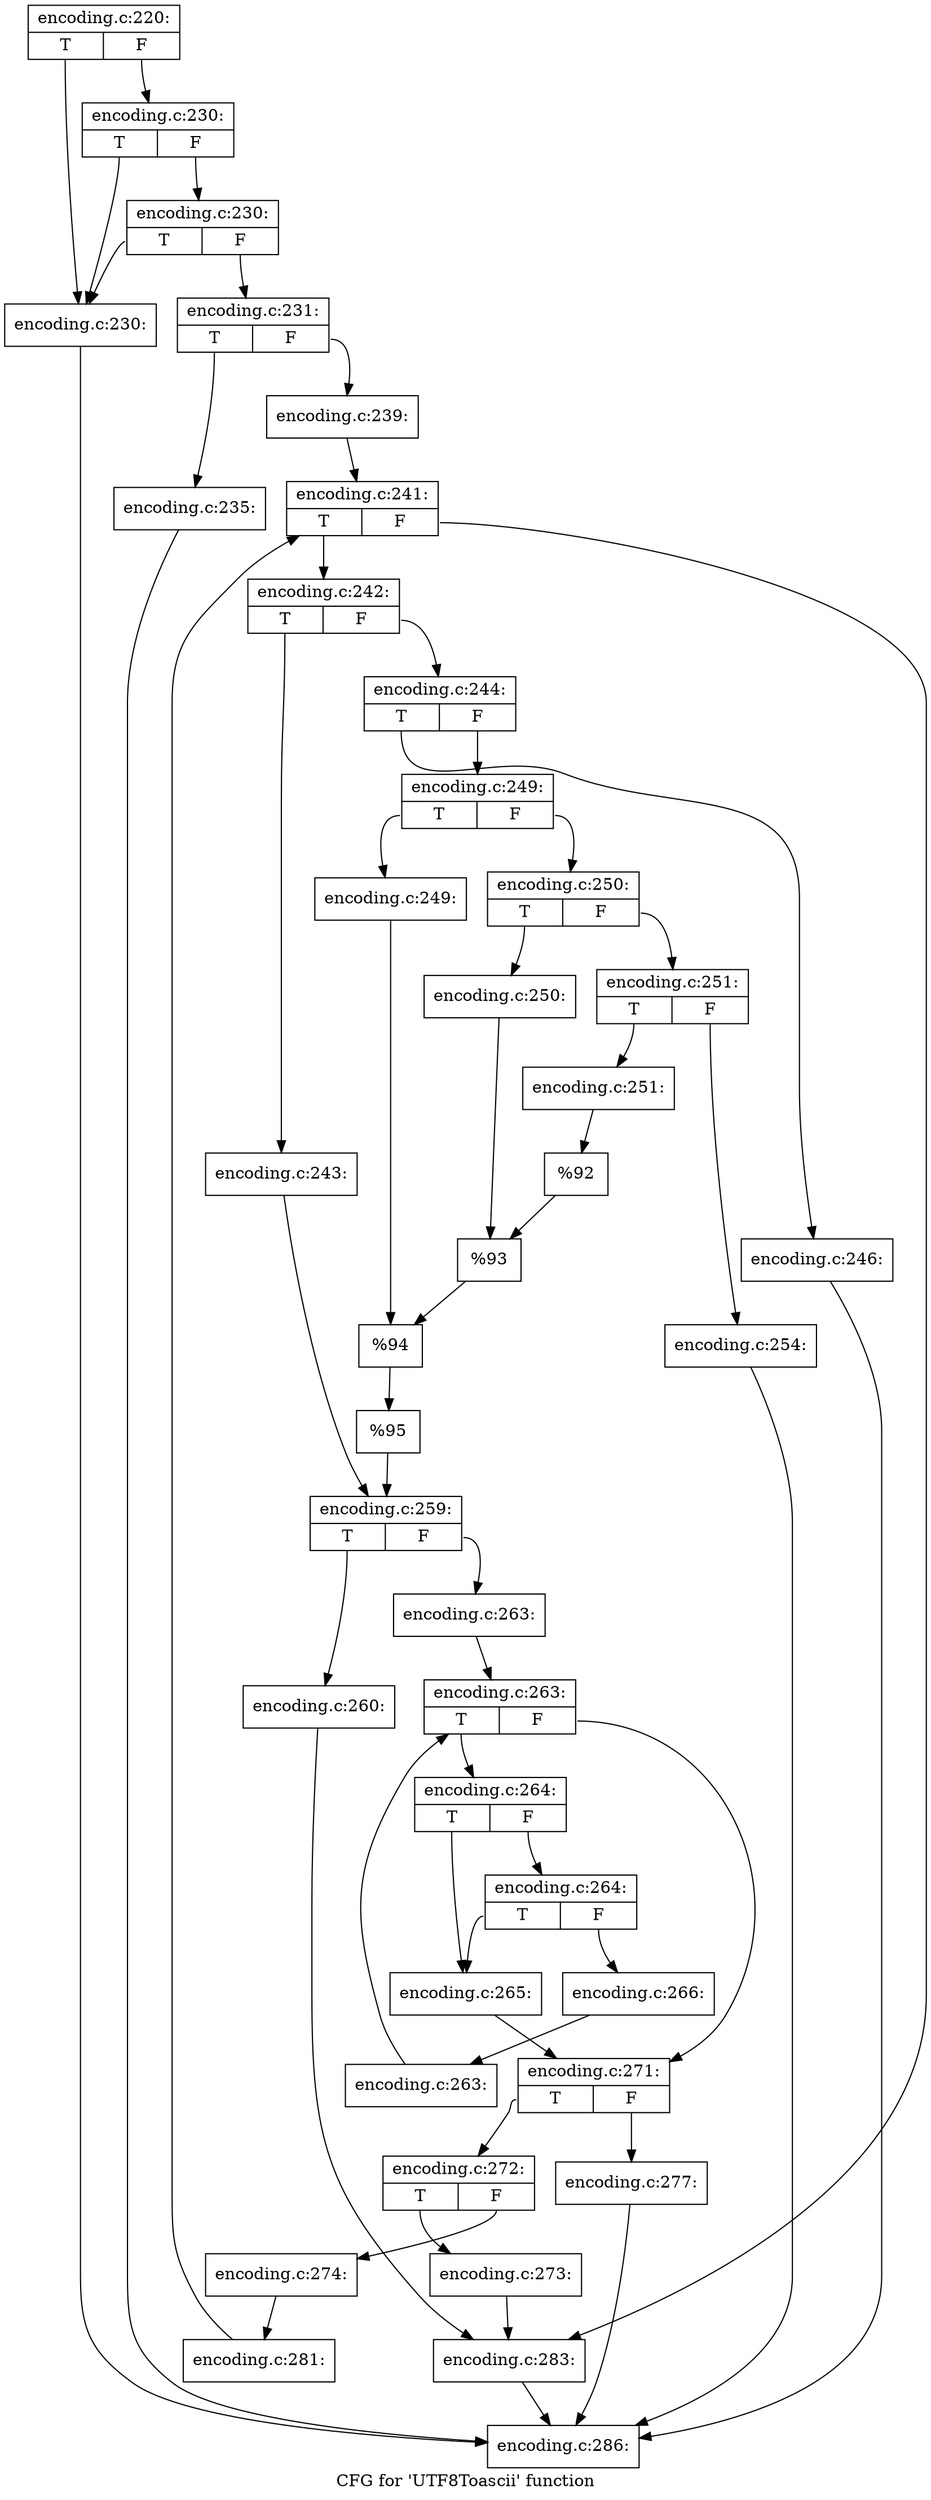 digraph "CFG for 'UTF8Toascii' function" {
	label="CFG for 'UTF8Toascii' function";

	Node0x4807780 [shape=record,label="{encoding.c:220:|{<s0>T|<s1>F}}"];
	Node0x4807780:s0 -> Node0x480a1a0;
	Node0x4807780:s1 -> Node0x480a2c0;
	Node0x480a2c0 [shape=record,label="{encoding.c:230:|{<s0>T|<s1>F}}"];
	Node0x480a2c0:s0 -> Node0x480a1a0;
	Node0x480a2c0:s1 -> Node0x480a240;
	Node0x480a240 [shape=record,label="{encoding.c:230:|{<s0>T|<s1>F}}"];
	Node0x480a240:s0 -> Node0x480a1a0;
	Node0x480a240:s1 -> Node0x480a1f0;
	Node0x480a1a0 [shape=record,label="{encoding.c:230:}"];
	Node0x480a1a0 -> Node0x4808230;
	Node0x480a1f0 [shape=record,label="{encoding.c:231:|{<s0>T|<s1>F}}"];
	Node0x480a1f0:s0 -> Node0x480abe0;
	Node0x480a1f0:s1 -> Node0x480ac30;
	Node0x480abe0 [shape=record,label="{encoding.c:235:}"];
	Node0x480abe0 -> Node0x4808230;
	Node0x480ac30 [shape=record,label="{encoding.c:239:}"];
	Node0x480ac30 -> Node0x480bc20;
	Node0x480bc20 [shape=record,label="{encoding.c:241:|{<s0>T|<s1>F}}"];
	Node0x480bc20:s0 -> Node0x480c040;
	Node0x480bc20:s1 -> Node0x480be40;
	Node0x480c040 [shape=record,label="{encoding.c:242:|{<s0>T|<s1>F}}"];
	Node0x480c040:s0 -> Node0x480c4f0;
	Node0x480c040:s1 -> Node0x480c590;
	Node0x480c4f0 [shape=record,label="{encoding.c:243:}"];
	Node0x480c4f0 -> Node0x480c540;
	Node0x480c590 [shape=record,label="{encoding.c:244:|{<s0>T|<s1>F}}"];
	Node0x480c590:s0 -> Node0x480cc30;
	Node0x480c590:s1 -> Node0x480ccd0;
	Node0x480cc30 [shape=record,label="{encoding.c:246:}"];
	Node0x480cc30 -> Node0x4808230;
	Node0x480ccd0 [shape=record,label="{encoding.c:249:|{<s0>T|<s1>F}}"];
	Node0x480ccd0:s0 -> Node0x480daf0;
	Node0x480ccd0:s1 -> Node0x480db90;
	Node0x480daf0 [shape=record,label="{encoding.c:249:}"];
	Node0x480daf0 -> Node0x480db40;
	Node0x480db90 [shape=record,label="{encoding.c:250:|{<s0>T|<s1>F}}"];
	Node0x480db90:s0 -> Node0x480e310;
	Node0x480db90:s1 -> Node0x480e3b0;
	Node0x480e310 [shape=record,label="{encoding.c:250:}"];
	Node0x480e310 -> Node0x480e360;
	Node0x480e3b0 [shape=record,label="{encoding.c:251:|{<s0>T|<s1>F}}"];
	Node0x480e3b0:s0 -> Node0x480eb30;
	Node0x480e3b0:s1 -> Node0x480ebd0;
	Node0x480eb30 [shape=record,label="{encoding.c:251:}"];
	Node0x480eb30 -> Node0x480eb80;
	Node0x480ebd0 [shape=record,label="{encoding.c:254:}"];
	Node0x480ebd0 -> Node0x4808230;
	Node0x480eb80 [shape=record,label="{%92}"];
	Node0x480eb80 -> Node0x480e360;
	Node0x480e360 [shape=record,label="{%93}"];
	Node0x480e360 -> Node0x480db40;
	Node0x480db40 [shape=record,label="{%94}"];
	Node0x480db40 -> Node0x480cc80;
	Node0x480cc80 [shape=record,label="{%95}"];
	Node0x480cc80 -> Node0x480c540;
	Node0x480c540 [shape=record,label="{encoding.c:259:|{<s0>T|<s1>F}}"];
	Node0x480c540:s0 -> Node0x48100f0;
	Node0x480c540:s1 -> Node0x4810140;
	Node0x48100f0 [shape=record,label="{encoding.c:260:}"];
	Node0x48100f0 -> Node0x480be40;
	Node0x4810140 [shape=record,label="{encoding.c:263:}"];
	Node0x4810140 -> Node0x48108a0;
	Node0x48108a0 [shape=record,label="{encoding.c:263:|{<s0>T|<s1>F}}"];
	Node0x48108a0:s0 -> Node0x4810b80;
	Node0x48108a0:s1 -> Node0x4810810;
	Node0x4810b80 [shape=record,label="{encoding.c:264:|{<s0>T|<s1>F}}"];
	Node0x4810b80:s0 -> Node0x4810e00;
	Node0x4810b80:s1 -> Node0x4810ea0;
	Node0x4810ea0 [shape=record,label="{encoding.c:264:|{<s0>T|<s1>F}}"];
	Node0x4810ea0:s0 -> Node0x4810e00;
	Node0x4810ea0:s1 -> Node0x4810e50;
	Node0x4810e00 [shape=record,label="{encoding.c:265:}"];
	Node0x4810e00 -> Node0x4810810;
	Node0x4810e50 [shape=record,label="{encoding.c:266:}"];
	Node0x4810e50 -> Node0x4810af0;
	Node0x4810af0 [shape=record,label="{encoding.c:263:}"];
	Node0x4810af0 -> Node0x48108a0;
	Node0x4810810 [shape=record,label="{encoding.c:271:|{<s0>T|<s1>F}}"];
	Node0x4810810:s0 -> Node0x4812110;
	Node0x4810810:s1 -> Node0x48121b0;
	Node0x4812110 [shape=record,label="{encoding.c:272:|{<s0>T|<s1>F}}"];
	Node0x4812110:s0 -> Node0x4812570;
	Node0x4812110:s1 -> Node0x48125c0;
	Node0x4812570 [shape=record,label="{encoding.c:273:}"];
	Node0x4812570 -> Node0x480be40;
	Node0x48125c0 [shape=record,label="{encoding.c:274:}"];
	Node0x48125c0 -> Node0x4812160;
	Node0x48121b0 [shape=record,label="{encoding.c:277:}"];
	Node0x48121b0 -> Node0x4808230;
	Node0x4812160 [shape=record,label="{encoding.c:281:}"];
	Node0x4812160 -> Node0x480bc20;
	Node0x480be40 [shape=record,label="{encoding.c:283:}"];
	Node0x480be40 -> Node0x4808230;
	Node0x4808230 [shape=record,label="{encoding.c:286:}"];
}
